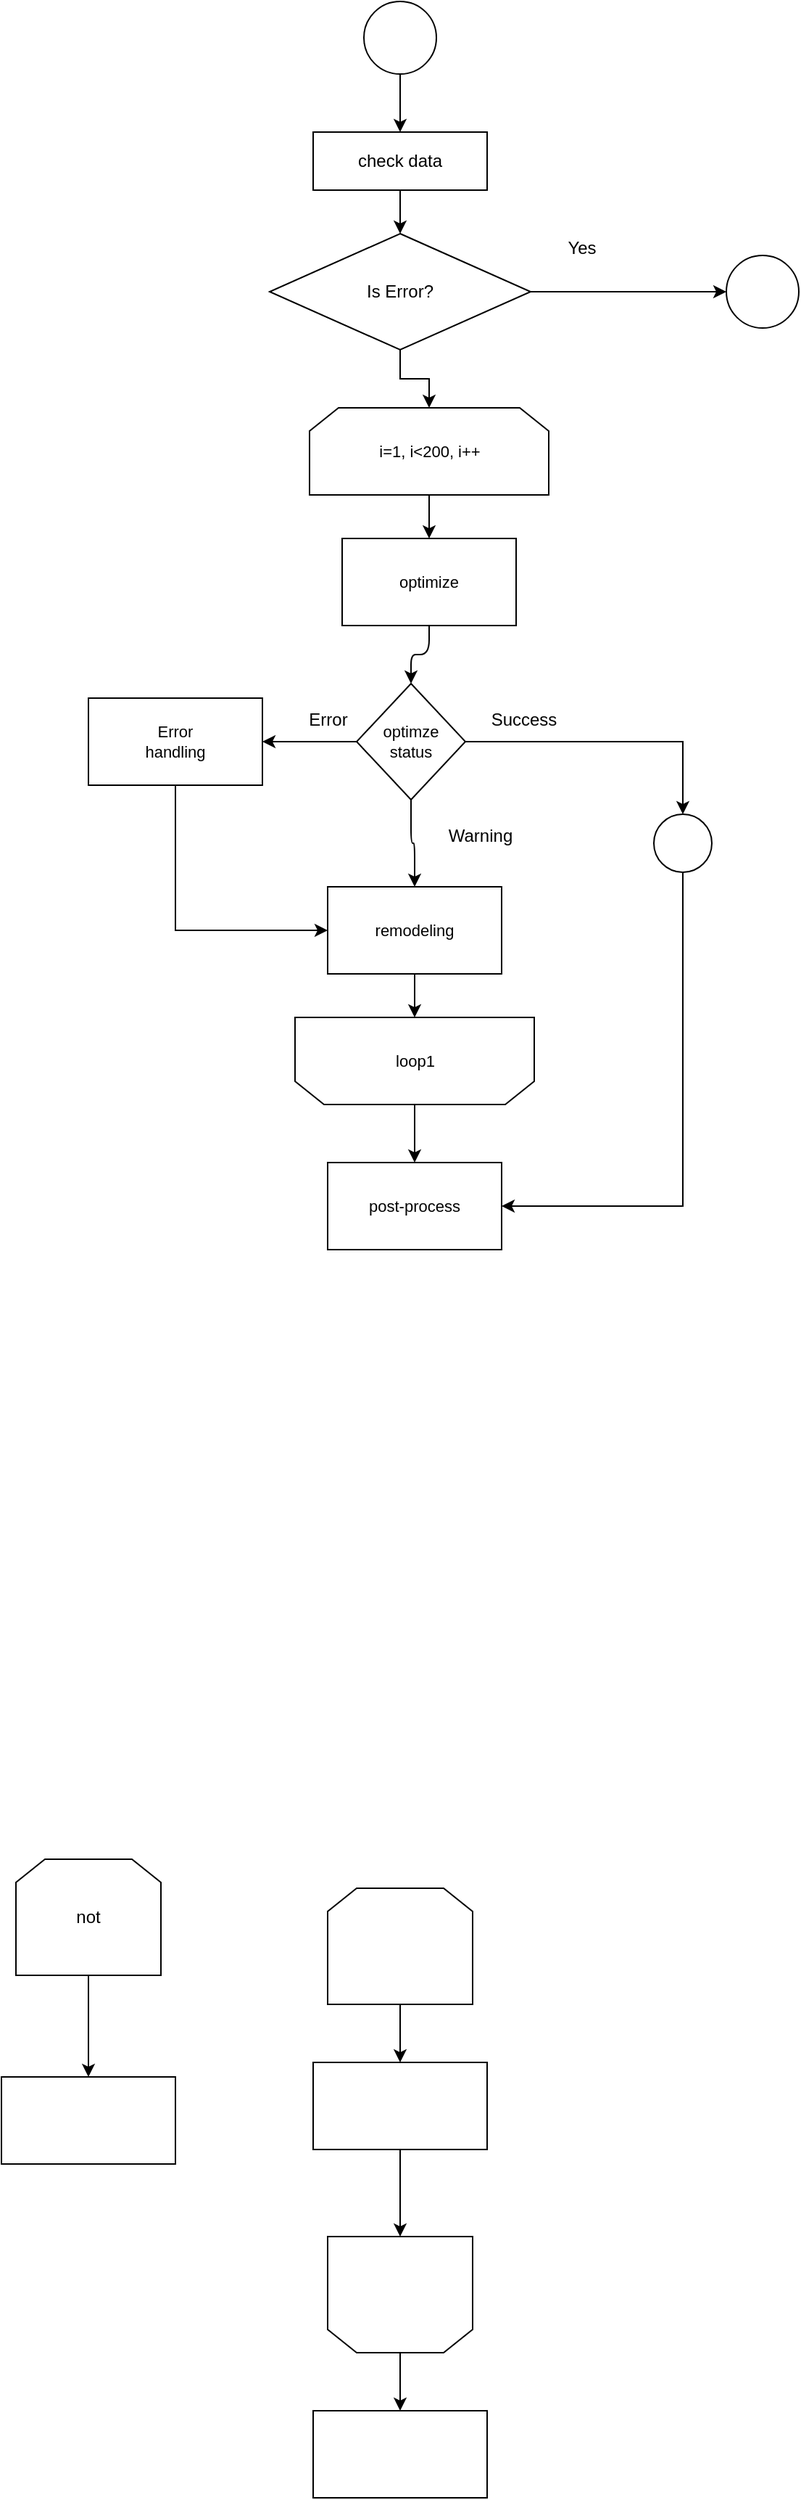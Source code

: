 <mxfile>
    <diagram id="Zsr28pM9xCFbx6Z2C_zm" name="Page-1">
        <mxGraphModel dx="1760" dy="1139" grid="0" gridSize="10" guides="1" tooltips="1" connect="1" arrows="1" fold="1" page="1" pageScale="1" pageWidth="850" pageHeight="1100" math="0" shadow="0">
            <root>
                <mxCell id="0"/>
                <mxCell id="1" parent="0"/>
                <mxCell id="12" style="edgeStyle=none;html=1;exitX=0.5;exitY=1;exitDx=0;exitDy=0;entryX=0.5;entryY=0;entryDx=0;entryDy=0;arcSize=12;strokeOpacity=100;" parent="1" source="10" target="11" edge="1">
                    <mxGeometry relative="1" as="geometry"/>
                </mxCell>
                <mxCell id="10" value="" style="ellipse;whiteSpace=wrap;html=1;aspect=fixed;" parent="1" vertex="1">
                    <mxGeometry x="310" y="80" width="50" height="50" as="geometry"/>
                </mxCell>
                <mxCell id="17" style="edgeStyle=none;html=1;entryX=0.5;entryY=0;entryDx=0;entryDy=0;arcSize=12;strokeOpacity=100;" parent="1" source="11" target="13" edge="1">
                    <mxGeometry relative="1" as="geometry"/>
                </mxCell>
                <mxCell id="11" value="check data" style="rounded=0;whiteSpace=wrap;html=1;arcSize=12;strokeOpacity=100;" parent="1" vertex="1">
                    <mxGeometry x="275" y="170" width="120" height="40" as="geometry"/>
                </mxCell>
                <mxCell id="16" value="" style="edgeStyle=none;html=1;" parent="1" source="13" target="15" edge="1">
                    <mxGeometry relative="1" as="geometry"/>
                </mxCell>
                <mxCell id="19" style="edgeStyle=elbowEdgeStyle;html=1;exitX=0.5;exitY=1;exitDx=0;exitDy=0;entryX=0.5;entryY=0;entryDx=0;entryDy=0;rounded=0;strokeColor=default;elbow=vertical;" parent="1" source="13" target="34" edge="1">
                    <mxGeometry relative="1" as="geometry">
                        <mxPoint x="335" y="450" as="targetPoint"/>
                    </mxGeometry>
                </mxCell>
                <mxCell id="13" value="Is Error?" style="rhombus;whiteSpace=wrap;html=1;" parent="1" vertex="1">
                    <mxGeometry x="245" y="240" width="180" height="80" as="geometry"/>
                </mxCell>
                <mxCell id="15" value="" style="ellipse;whiteSpace=wrap;html=1;" parent="1" vertex="1">
                    <mxGeometry x="560" y="255" width="50" height="50" as="geometry"/>
                </mxCell>
                <mxCell id="37" style="edgeStyle=orthogonalEdgeStyle;shape=connector;rounded=0;html=1;exitX=0.5;exitY=1;exitDx=0;exitDy=0;labelBackgroundColor=default;strokeColor=default;fontFamily=Helvetica;fontSize=11;fontColor=default;endArrow=classic;entryX=0.5;entryY=0;entryDx=0;entryDy=0;" parent="1" source="34" target="82" edge="1">
                    <mxGeometry relative="1" as="geometry">
                        <mxPoint x="355" y="500.0" as="targetPoint"/>
                    </mxGeometry>
                </mxCell>
                <object label="i=1, i&amp;lt;200, i++" in-loop="1" id="34">
                    <mxCell style="shape=loopLimit;whiteSpace=wrap;html=1;glass=0;sketch=0;fontFamily=Helvetica;fontSize=11;fontColor=default;fillColor=none;" parent="1" vertex="1">
                        <mxGeometry x="272.5" y="360" width="165" height="60" as="geometry"/>
                    </mxCell>
                </object>
                <mxCell id="44" style="edgeStyle=elbowEdgeStyle;shape=connector;rounded=0;html=1;entryX=1;entryY=0.5;entryDx=0;entryDy=0;labelBackgroundColor=default;strokeColor=default;fontFamily=Helvetica;fontSize=11;fontColor=default;endArrow=classic;" parent="1" source="38" target="43" edge="1">
                    <mxGeometry relative="1" as="geometry"/>
                </mxCell>
                <mxCell id="53" style="edgeStyle=orthogonalEdgeStyle;shape=connector;rounded=0;html=1;labelBackgroundColor=default;strokeColor=default;fontFamily=Helvetica;fontSize=11;fontColor=default;endArrow=classic;entryX=0.5;entryY=0;entryDx=0;entryDy=0;" parent="1" source="38" target="66" edge="1">
                    <mxGeometry relative="1" as="geometry">
                        <mxPoint x="550" y="630" as="targetPoint"/>
                    </mxGeometry>
                </mxCell>
                <mxCell id="84" style="edgeStyle=orthogonalEdgeStyle;html=1;entryX=0.5;entryY=0;entryDx=0;entryDy=0;" parent="1" source="38" target="45" edge="1">
                    <mxGeometry relative="1" as="geometry"/>
                </mxCell>
                <mxCell id="38" value="optimze&lt;br&gt;status" style="rhombus;whiteSpace=wrap;html=1;glass=0;sketch=0;fontFamily=Helvetica;fontSize=11;fontColor=default;fillColor=none;" parent="1" vertex="1">
                    <mxGeometry x="305" y="550" width="75" height="80" as="geometry"/>
                </mxCell>
                <mxCell id="56" style="edgeStyle=orthogonalEdgeStyle;shape=connector;rounded=0;html=1;entryX=0.5;entryY=0;entryDx=0;entryDy=0;labelBackgroundColor=default;strokeColor=default;fontFamily=Helvetica;fontSize=11;fontColor=default;endArrow=classic;" parent="1" source="42" target="55" edge="1">
                    <mxGeometry relative="1" as="geometry"/>
                </mxCell>
                <object label="loop1" out-loop="1" id="42">
                    <mxCell style="shape=loopLimit;whiteSpace=wrap;html=1;glass=0;sketch=0;fontFamily=Helvetica;fontSize=11;fontColor=default;fillColor=none;direction=west;" parent="1" vertex="1">
                        <mxGeometry x="262.5" y="780" width="165" height="60" as="geometry"/>
                    </mxCell>
                </object>
                <mxCell id="46" style="edgeStyle=orthogonalEdgeStyle;shape=connector;rounded=0;html=1;exitX=0.5;exitY=1;exitDx=0;exitDy=0;entryX=0;entryY=0.5;entryDx=0;entryDy=0;labelBackgroundColor=default;strokeColor=default;fontFamily=Helvetica;fontSize=11;fontColor=default;endArrow=classic;" parent="1" source="43" target="45" edge="1">
                    <mxGeometry relative="1" as="geometry"/>
                </mxCell>
                <mxCell id="43" value="Error&lt;br&gt;handling" style="rounded=0;whiteSpace=wrap;html=1;glass=0;fontFamily=Helvetica;fontSize=11;fontColor=default;" parent="1" vertex="1">
                    <mxGeometry x="120" y="560" width="120" height="60" as="geometry"/>
                </mxCell>
                <mxCell id="54" style="edgeStyle=orthogonalEdgeStyle;shape=connector;rounded=0;html=1;entryX=0.5;entryY=1;entryDx=0;entryDy=0;labelBackgroundColor=default;strokeColor=default;fontFamily=Helvetica;fontSize=11;fontColor=default;endArrow=classic;" parent="1" source="45" target="42" edge="1">
                    <mxGeometry relative="1" as="geometry"/>
                </mxCell>
                <mxCell id="45" value="remodeling" style="rounded=0;whiteSpace=wrap;html=1;glass=0;fontFamily=Helvetica;fontSize=11;fontColor=default;" parent="1" vertex="1">
                    <mxGeometry x="285" y="690" width="120" height="60" as="geometry"/>
                </mxCell>
                <mxCell id="58" style="shape=connector;rounded=0;html=1;entryX=1;entryY=0.5;entryDx=0;entryDy=0;labelBackgroundColor=default;strokeColor=default;fontFamily=Helvetica;fontSize=11;fontColor=default;endArrow=classic;orthogonalLoop=0;shadow=0;edgeStyle=orthogonalEdgeStyle;exitX=0.5;exitY=1;exitDx=0;exitDy=0;" parent="1" source="66" target="55" edge="1">
                    <mxGeometry relative="1" as="geometry">
                        <mxPoint x="550" y="640" as="sourcePoint"/>
                    </mxGeometry>
                </mxCell>
                <mxCell id="55" value="post-process" style="rounded=0;whiteSpace=wrap;html=1;glass=0;fontFamily=Helvetica;fontSize=11;fontColor=default;" parent="1" vertex="1">
                    <mxGeometry x="285" y="880" width="120" height="60" as="geometry"/>
                </mxCell>
                <object label="" exit-loop="1" id="66">
                    <mxCell style="ellipse;whiteSpace=wrap;html=1;aspect=fixed;" parent="1" vertex="1">
                        <mxGeometry x="510" y="640" width="40" height="40" as="geometry"/>
                    </mxCell>
                </object>
                <mxCell id="72" style="edgeStyle=none;html=1;" parent="1" source="69" target="71" edge="1">
                    <mxGeometry relative="1" as="geometry"/>
                </mxCell>
                <object label="" in-loop="2" max-loop="3" id="69">
                    <mxCell style="shape=loopLimit;whiteSpace=wrap;html=1;" parent="1" vertex="1">
                        <mxGeometry x="285" y="1380" width="100" height="80" as="geometry"/>
                    </mxCell>
                </object>
                <mxCell id="74" style="edgeStyle=none;html=1;exitX=0.5;exitY=1;exitDx=0;exitDy=0;" parent="1" source="71" target="73" edge="1">
                    <mxGeometry relative="1" as="geometry"/>
                </mxCell>
                <mxCell id="71" value="" style="rounded=0;whiteSpace=wrap;html=1;glass=0;fontFamily=Helvetica;fontSize=11;fontColor=default;" parent="1" vertex="1">
                    <mxGeometry x="275" y="1500" width="120" height="60" as="geometry"/>
                </mxCell>
                <mxCell id="76" style="edgeStyle=none;html=1;entryX=0.5;entryY=0;entryDx=0;entryDy=0;" parent="1" source="73" target="75" edge="1">
                    <mxGeometry relative="1" as="geometry"/>
                </mxCell>
                <object label="" out-loop="2" id="73">
                    <mxCell style="shape=loopLimit;whiteSpace=wrap;html=1;rotation=-180;" parent="1" vertex="1">
                        <mxGeometry x="285" y="1620" width="100" height="80" as="geometry"/>
                    </mxCell>
                </object>
                <mxCell id="75" value="" style="rounded=0;whiteSpace=wrap;html=1;glass=0;fontFamily=Helvetica;fontSize=11;fontColor=default;" parent="1" vertex="1">
                    <mxGeometry x="275" y="1740" width="120" height="60" as="geometry"/>
                </mxCell>
                <mxCell id="78" style="edgeStyle=none;html=1;" parent="1" source="77" target="79" edge="1">
                    <mxGeometry relative="1" as="geometry">
                        <mxPoint x="120" y="1500" as="targetPoint"/>
                    </mxGeometry>
                </mxCell>
                <mxCell id="77" value="not" style="shape=loopLimit;whiteSpace=wrap;html=1;" parent="1" vertex="1">
                    <mxGeometry x="70" y="1360" width="100" height="80" as="geometry"/>
                </mxCell>
                <mxCell id="79" value="" style="rounded=0;whiteSpace=wrap;html=1;glass=0;fontFamily=Helvetica;fontSize=11;fontColor=default;" parent="1" vertex="1">
                    <mxGeometry x="60" y="1510" width="120" height="60" as="geometry"/>
                </mxCell>
                <mxCell id="81" value="Yes" style="text;html=1;align=center;verticalAlign=middle;resizable=0;points=[];autosize=1;strokeColor=none;fillColor=none;" parent="1" vertex="1">
                    <mxGeometry x="440" y="235" width="40" height="30" as="geometry"/>
                </mxCell>
                <mxCell id="83" style="edgeStyle=orthogonalEdgeStyle;html=1;entryX=0.5;entryY=0;entryDx=0;entryDy=0;" parent="1" source="82" target="38" edge="1">
                    <mxGeometry relative="1" as="geometry"/>
                </mxCell>
                <mxCell id="82" value="optimize" style="rounded=0;whiteSpace=wrap;html=1;glass=0;fontFamily=Helvetica;fontSize=11;fontColor=default;" parent="1" vertex="1">
                    <mxGeometry x="295" y="450" width="120" height="60" as="geometry"/>
                </mxCell>
                <mxCell id="85" value="Success" style="text;html=1;align=center;verticalAlign=middle;resizable=0;points=[];autosize=1;strokeColor=none;fillColor=none;" parent="1" vertex="1">
                    <mxGeometry x="385" y="560" width="70" height="30" as="geometry"/>
                </mxCell>
                <mxCell id="86" value="Warning" style="text;html=1;align=center;verticalAlign=middle;resizable=0;points=[];autosize=1;strokeColor=none;fillColor=none;" parent="1" vertex="1">
                    <mxGeometry x="355" y="640" width="70" height="30" as="geometry"/>
                </mxCell>
                <mxCell id="87" value="Error" style="text;html=1;align=center;verticalAlign=middle;resizable=0;points=[];autosize=1;strokeColor=none;fillColor=none;" parent="1" vertex="1">
                    <mxGeometry x="260" y="560" width="50" height="30" as="geometry"/>
                </mxCell>
            </root>
        </mxGraphModel>
    </diagram>
</mxfile>
